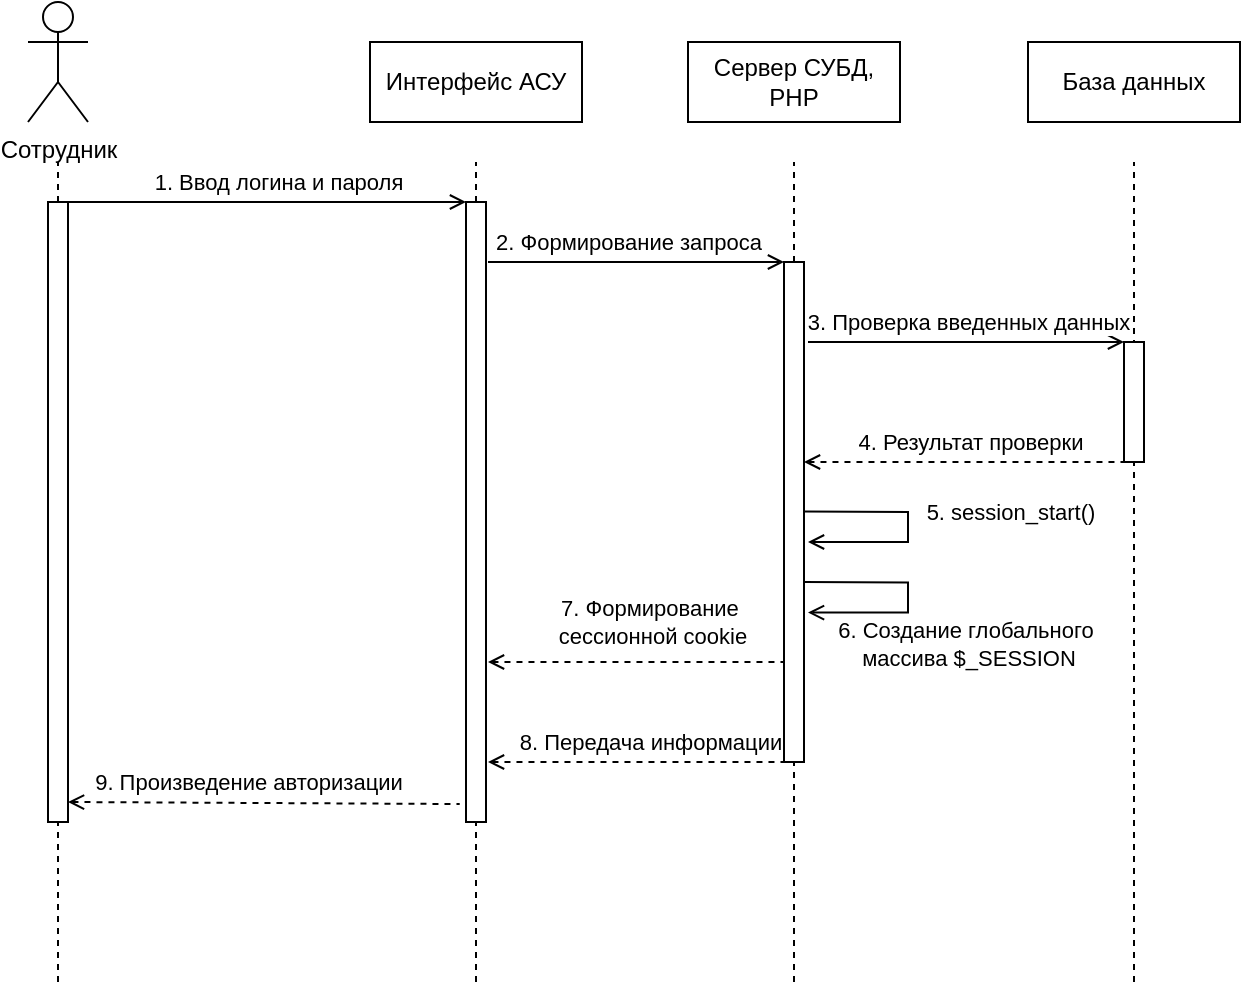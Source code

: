 <mxfile version="24.0.7" type="github">
  <diagram name="Страница — 1" id="gZ88AADPKEb2cn5DxEEF">
    <mxGraphModel dx="709" dy="818" grid="1" gridSize="10" guides="1" tooltips="1" connect="1" arrows="1" fold="1" page="1" pageScale="1" pageWidth="827" pageHeight="1169" math="0" shadow="0">
      <root>
        <mxCell id="0" />
        <mxCell id="1" parent="0" />
        <mxCell id="-VZiagVwhJl5ThWWz1-O-1" value="Сотрудник" style="shape=umlActor;verticalLabelPosition=bottom;verticalAlign=top;html=1;outlineConnect=0;" vertex="1" parent="1">
          <mxGeometry x="190" y="110" width="30" height="60" as="geometry" />
        </mxCell>
        <mxCell id="-VZiagVwhJl5ThWWz1-O-2" value="Интерфейс АСУ" style="rounded=0;whiteSpace=wrap;html=1;" vertex="1" parent="1">
          <mxGeometry x="361" y="130" width="106" height="40" as="geometry" />
        </mxCell>
        <mxCell id="-VZiagVwhJl5ThWWz1-O-3" value="Сервер СУБД, PHP" style="rounded=0;whiteSpace=wrap;html=1;" vertex="1" parent="1">
          <mxGeometry x="520" y="130" width="106" height="40" as="geometry" />
        </mxCell>
        <mxCell id="-VZiagVwhJl5ThWWz1-O-4" value="База данных" style="rounded=0;whiteSpace=wrap;html=1;" vertex="1" parent="1">
          <mxGeometry x="690" y="130" width="106" height="40" as="geometry" />
        </mxCell>
        <mxCell id="-VZiagVwhJl5ThWWz1-O-7" value="" style="endArrow=none;dashed=1;html=1;rounded=0;" edge="1" parent="1">
          <mxGeometry width="50" height="50" relative="1" as="geometry">
            <mxPoint x="205" y="600" as="sourcePoint" />
            <mxPoint x="205" y="190" as="targetPoint" />
          </mxGeometry>
        </mxCell>
        <mxCell id="-VZiagVwhJl5ThWWz1-O-5" value="" style="rounded=0;whiteSpace=wrap;html=1;" vertex="1" parent="1">
          <mxGeometry x="200" y="210" width="10" height="310" as="geometry" />
        </mxCell>
        <mxCell id="-VZiagVwhJl5ThWWz1-O-8" value="" style="endArrow=none;dashed=1;html=1;rounded=0;" edge="1" parent="1">
          <mxGeometry width="50" height="50" relative="1" as="geometry">
            <mxPoint x="414" y="600" as="sourcePoint" />
            <mxPoint x="414" y="190" as="targetPoint" />
          </mxGeometry>
        </mxCell>
        <mxCell id="-VZiagVwhJl5ThWWz1-O-9" value="" style="rounded=0;whiteSpace=wrap;html=1;" vertex="1" parent="1">
          <mxGeometry x="409" y="210" width="10" height="310" as="geometry" />
        </mxCell>
        <mxCell id="-VZiagVwhJl5ThWWz1-O-10" value="" style="endArrow=none;dashed=1;html=1;rounded=0;" edge="1" parent="1">
          <mxGeometry width="50" height="50" relative="1" as="geometry">
            <mxPoint x="573" y="600" as="sourcePoint" />
            <mxPoint x="573" y="190" as="targetPoint" />
          </mxGeometry>
        </mxCell>
        <mxCell id="-VZiagVwhJl5ThWWz1-O-11" value="" style="rounded=0;whiteSpace=wrap;html=1;" vertex="1" parent="1">
          <mxGeometry x="568" y="240" width="10" height="250" as="geometry" />
        </mxCell>
        <mxCell id="-VZiagVwhJl5ThWWz1-O-12" value="" style="endArrow=none;dashed=1;html=1;rounded=0;" edge="1" parent="1">
          <mxGeometry width="50" height="50" relative="1" as="geometry">
            <mxPoint x="743" y="600" as="sourcePoint" />
            <mxPoint x="743" y="190" as="targetPoint" />
          </mxGeometry>
        </mxCell>
        <mxCell id="-VZiagVwhJl5ThWWz1-O-13" value="" style="rounded=0;whiteSpace=wrap;html=1;" vertex="1" parent="1">
          <mxGeometry x="738" y="280" width="10" height="60" as="geometry" />
        </mxCell>
        <mxCell id="-VZiagVwhJl5ThWWz1-O-14" value="" style="endArrow=open;html=1;rounded=0;exitX=1;exitY=0;exitDx=0;exitDy=0;entryX=0;entryY=0;entryDx=0;entryDy=0;endFill=0;" edge="1" parent="1" source="-VZiagVwhJl5ThWWz1-O-5" target="-VZiagVwhJl5ThWWz1-O-9">
          <mxGeometry width="50" height="50" relative="1" as="geometry">
            <mxPoint x="510" y="460" as="sourcePoint" />
            <mxPoint x="560" y="410" as="targetPoint" />
          </mxGeometry>
        </mxCell>
        <mxCell id="-VZiagVwhJl5ThWWz1-O-23" value="1. Ввод логина и пароля" style="edgeLabel;html=1;align=center;verticalAlign=middle;resizable=0;points=[];" vertex="1" connectable="0" parent="-VZiagVwhJl5ThWWz1-O-14">
          <mxGeometry x="0.052" relative="1" as="geometry">
            <mxPoint y="-10" as="offset" />
          </mxGeometry>
        </mxCell>
        <mxCell id="-VZiagVwhJl5ThWWz1-O-15" value="" style="endArrow=open;html=1;rounded=0;entryX=0;entryY=0;entryDx=0;entryDy=0;endFill=0;" edge="1" parent="1">
          <mxGeometry width="50" height="50" relative="1" as="geometry">
            <mxPoint x="420" y="240" as="sourcePoint" />
            <mxPoint x="568" y="240" as="targetPoint" />
          </mxGeometry>
        </mxCell>
        <mxCell id="-VZiagVwhJl5ThWWz1-O-24" value="2. Формирование запроса" style="edgeLabel;html=1;align=center;verticalAlign=middle;resizable=0;points=[];" vertex="1" connectable="0" parent="-VZiagVwhJl5ThWWz1-O-15">
          <mxGeometry x="0.403" relative="1" as="geometry">
            <mxPoint x="-34" y="-10" as="offset" />
          </mxGeometry>
        </mxCell>
        <mxCell id="-VZiagVwhJl5ThWWz1-O-16" value="" style="endArrow=open;html=1;rounded=0;entryX=0;entryY=0;entryDx=0;entryDy=0;endFill=0;" edge="1" parent="1">
          <mxGeometry width="50" height="50" relative="1" as="geometry">
            <mxPoint x="580" y="280" as="sourcePoint" />
            <mxPoint x="738" y="280" as="targetPoint" />
          </mxGeometry>
        </mxCell>
        <mxCell id="-VZiagVwhJl5ThWWz1-O-26" value="3. Проверка введенных данных" style="edgeLabel;html=1;align=center;verticalAlign=middle;resizable=0;points=[];" vertex="1" connectable="0" parent="-VZiagVwhJl5ThWWz1-O-16">
          <mxGeometry x="0.212" y="-4" relative="1" as="geometry">
            <mxPoint x="-16" y="-14" as="offset" />
          </mxGeometry>
        </mxCell>
        <mxCell id="-VZiagVwhJl5ThWWz1-O-17" value="" style="endArrow=none;html=1;rounded=0;entryX=0;entryY=1;entryDx=0;entryDy=0;endFill=0;startArrow=open;startFill=0;dashed=1;" edge="1" parent="1" target="-VZiagVwhJl5ThWWz1-O-13">
          <mxGeometry width="50" height="50" relative="1" as="geometry">
            <mxPoint x="578" y="340" as="sourcePoint" />
            <mxPoint x="736" y="340" as="targetPoint" />
          </mxGeometry>
        </mxCell>
        <mxCell id="-VZiagVwhJl5ThWWz1-O-27" value="4. Результат проверки" style="edgeLabel;html=1;align=center;verticalAlign=middle;resizable=0;points=[];" vertex="1" connectable="0" parent="-VZiagVwhJl5ThWWz1-O-17">
          <mxGeometry x="0.143" relative="1" as="geometry">
            <mxPoint x="-9" y="-10" as="offset" />
          </mxGeometry>
        </mxCell>
        <mxCell id="-VZiagVwhJl5ThWWz1-O-18" value="" style="endArrow=none;html=1;rounded=0;entryX=0;entryY=1;entryDx=0;entryDy=0;endFill=0;startArrow=open;startFill=0;dashed=1;" edge="1" parent="1">
          <mxGeometry width="50" height="50" relative="1" as="geometry">
            <mxPoint x="420" y="490" as="sourcePoint" />
            <mxPoint x="568" y="490" as="targetPoint" />
          </mxGeometry>
        </mxCell>
        <mxCell id="-VZiagVwhJl5ThWWz1-O-31" value="8. Передача информации" style="edgeLabel;html=1;align=center;verticalAlign=middle;resizable=0;points=[];" vertex="1" connectable="0" parent="-VZiagVwhJl5ThWWz1-O-18">
          <mxGeometry x="0.126" y="-1" relative="1" as="geometry">
            <mxPoint x="-3" y="-11" as="offset" />
          </mxGeometry>
        </mxCell>
        <mxCell id="-VZiagVwhJl5ThWWz1-O-19" value="" style="endArrow=none;html=1;rounded=0;entryX=0;entryY=1;entryDx=0;entryDy=0;endFill=0;startArrow=open;startFill=0;dashed=1;" edge="1" parent="1">
          <mxGeometry width="50" height="50" relative="1" as="geometry">
            <mxPoint x="420" y="440" as="sourcePoint" />
            <mxPoint x="568" y="440" as="targetPoint" />
          </mxGeometry>
        </mxCell>
        <mxCell id="-VZiagVwhJl5ThWWz1-O-30" value="7. Формирование&amp;nbsp;&lt;div&gt;сессионной cookie&lt;/div&gt;" style="edgeLabel;html=1;align=center;verticalAlign=middle;resizable=0;points=[];" vertex="1" connectable="0" parent="-VZiagVwhJl5ThWWz1-O-19">
          <mxGeometry x="0.331" y="1" relative="1" as="geometry">
            <mxPoint x="-17" y="-19" as="offset" />
          </mxGeometry>
        </mxCell>
        <mxCell id="-VZiagVwhJl5ThWWz1-O-20" value="" style="endArrow=none;html=1;rounded=0;entryX=-0.314;entryY=0.971;entryDx=0;entryDy=0;endFill=0;startArrow=open;startFill=0;dashed=1;entryPerimeter=0;" edge="1" parent="1" target="-VZiagVwhJl5ThWWz1-O-9">
          <mxGeometry width="50" height="50" relative="1" as="geometry">
            <mxPoint x="210" y="510" as="sourcePoint" />
            <mxPoint x="399" y="510" as="targetPoint" />
          </mxGeometry>
        </mxCell>
        <mxCell id="-VZiagVwhJl5ThWWz1-O-21" value="" style="endArrow=open;html=1;rounded=0;endFill=0;" edge="1" parent="1">
          <mxGeometry width="50" height="50" relative="1" as="geometry">
            <mxPoint x="578" y="364.71" as="sourcePoint" />
            <mxPoint x="580" y="380" as="targetPoint" />
            <Array as="points">
              <mxPoint x="630" y="365" />
              <mxPoint x="630" y="380" />
            </Array>
          </mxGeometry>
        </mxCell>
        <mxCell id="-VZiagVwhJl5ThWWz1-O-28" value="5. session_start()" style="edgeLabel;html=1;align=center;verticalAlign=middle;resizable=0;points=[];" vertex="1" connectable="0" parent="-VZiagVwhJl5ThWWz1-O-21">
          <mxGeometry x="-0.442" y="-1" relative="1" as="geometry">
            <mxPoint x="70" y="-1" as="offset" />
          </mxGeometry>
        </mxCell>
        <mxCell id="-VZiagVwhJl5ThWWz1-O-22" value="" style="endArrow=open;html=1;rounded=0;endFill=0;" edge="1" parent="1">
          <mxGeometry width="50" height="50" relative="1" as="geometry">
            <mxPoint x="578" y="400" as="sourcePoint" />
            <mxPoint x="580" y="415.29" as="targetPoint" />
            <Array as="points">
              <mxPoint x="630" y="400.29" />
              <mxPoint x="630" y="415.29" />
            </Array>
          </mxGeometry>
        </mxCell>
        <mxCell id="-VZiagVwhJl5ThWWz1-O-29" value="6. Создание глобального&amp;nbsp;&lt;div&gt;массива $_SESSION&lt;/div&gt;" style="edgeLabel;html=1;align=center;verticalAlign=middle;resizable=0;points=[];" vertex="1" connectable="0" parent="-VZiagVwhJl5ThWWz1-O-22">
          <mxGeometry x="0.008" y="-1" relative="1" as="geometry">
            <mxPoint x="31" y="23" as="offset" />
          </mxGeometry>
        </mxCell>
        <mxCell id="-VZiagVwhJl5ThWWz1-O-32" value="9. Произведение авторизации" style="edgeLabel;html=1;align=center;verticalAlign=middle;resizable=0;points=[];" vertex="1" connectable="0" parent="1">
          <mxGeometry x="299.998" y="500" as="geometry" />
        </mxCell>
      </root>
    </mxGraphModel>
  </diagram>
</mxfile>

